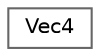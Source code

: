 digraph "Graphical Class Hierarchy"
{
 // LATEX_PDF_SIZE
  bgcolor="transparent";
  edge [fontname=Helvetica,fontsize=10,labelfontname=Helvetica,labelfontsize=10];
  node [fontname=Helvetica,fontsize=10,shape=box,height=0.2,width=0.4];
  rankdir="LR";
  Node0 [label="Vec4",height=0.2,width=0.4,color="grey40", fillcolor="white", style="filled",URL="$struct_vec4.html",tooltip=" "];
}
